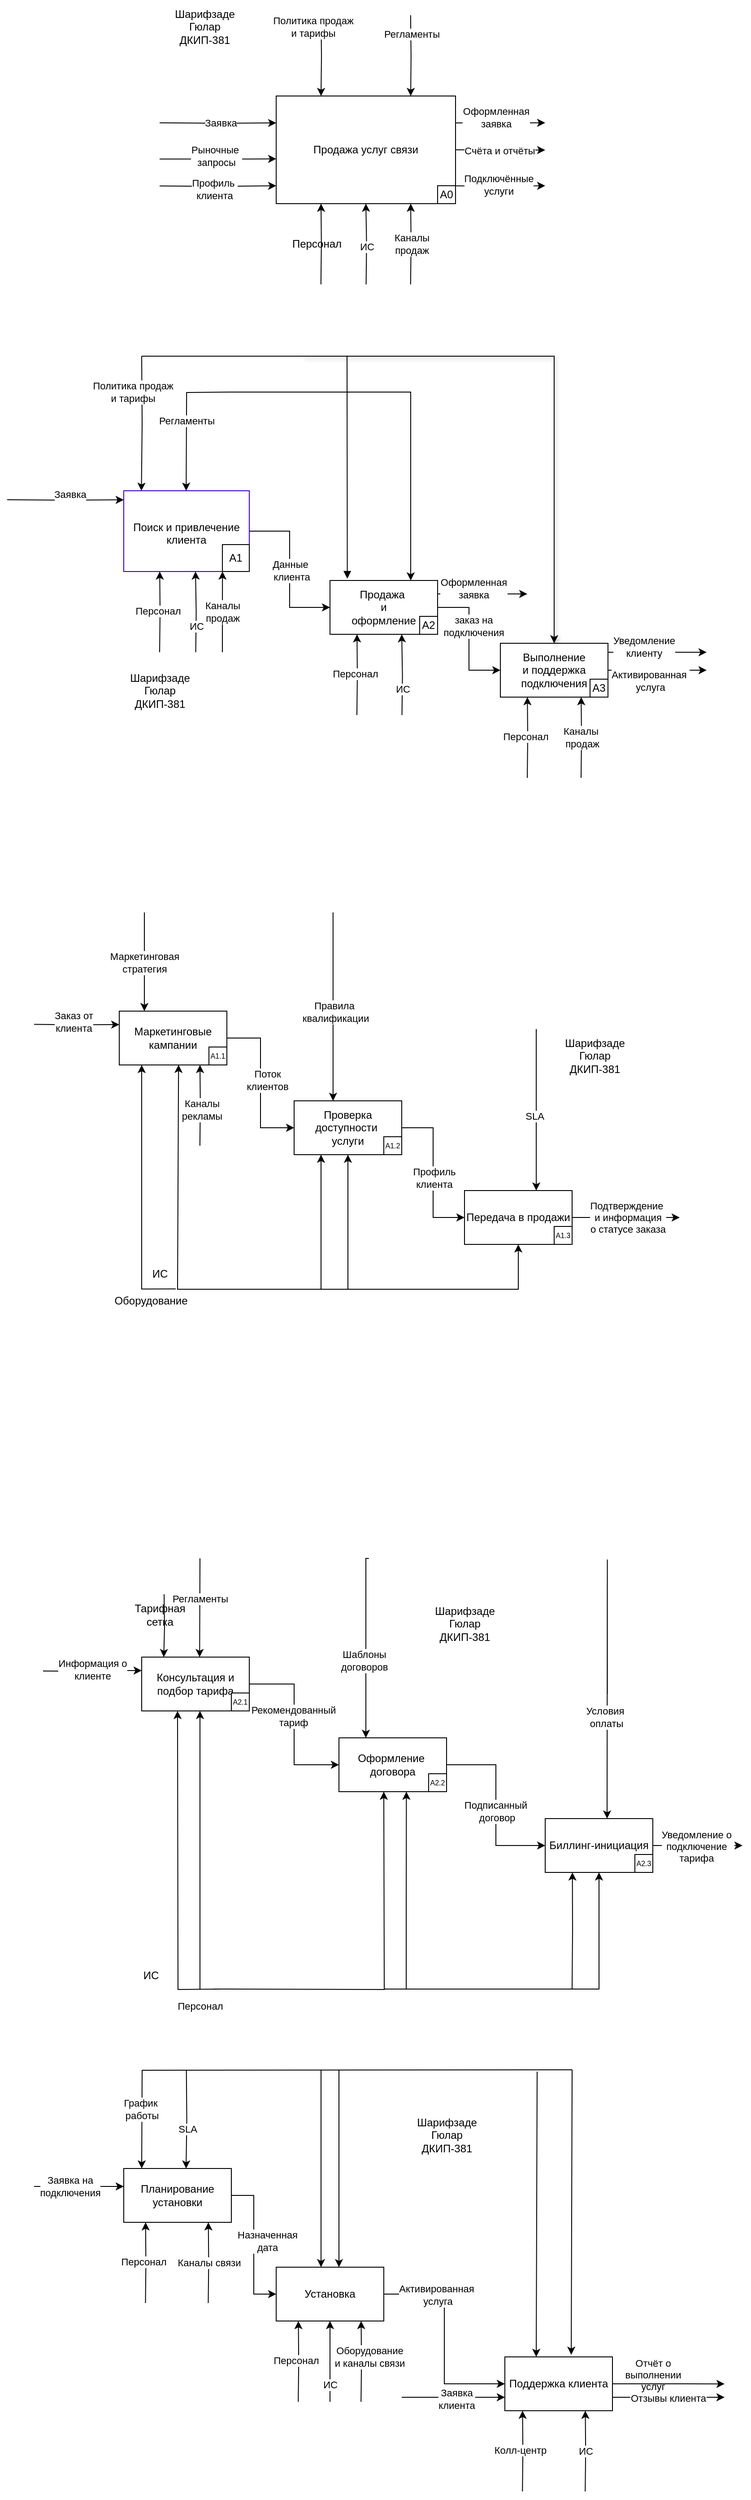 <mxfile version="28.2.5">
  <diagram name="Страница — 1" id="G3icOcQDuMeUskTKLDhX">
    <mxGraphModel dx="1042" dy="606" grid="1" gridSize="10" guides="1" tooltips="1" connect="1" arrows="1" fold="1" page="1" pageScale="1" pageWidth="827" pageHeight="1169" math="0" shadow="0">
      <root>
        <mxCell id="0" />
        <mxCell id="1" parent="0" />
        <mxCell id="h8fee2QqCHXYw3uw9ic9-6" style="edgeStyle=orthogonalEdgeStyle;rounded=0;orthogonalLoop=1;jettySize=auto;html=1;exitX=0;exitY=0.25;exitDx=0;exitDy=0;entryX=0;entryY=0.25;entryDx=0;entryDy=0;" parent="1" target="h8fee2QqCHXYw3uw9ic9-1" edge="1">
          <mxGeometry relative="1" as="geometry">
            <mxPoint x="180" y="219.889" as="sourcePoint" />
          </mxGeometry>
        </mxCell>
        <mxCell id="h8fee2QqCHXYw3uw9ic9-7" value="Заявка" style="edgeLabel;html=1;align=center;verticalAlign=middle;resizable=0;points=[];" parent="h8fee2QqCHXYw3uw9ic9-6" vertex="1" connectable="0">
          <mxGeometry x="0.04" relative="1" as="geometry">
            <mxPoint as="offset" />
          </mxGeometry>
        </mxCell>
        <mxCell id="h8fee2QqCHXYw3uw9ic9-8" style="edgeStyle=orthogonalEdgeStyle;rounded=0;orthogonalLoop=1;jettySize=auto;html=1;exitX=0;exitY=0.5;exitDx=0;exitDy=0;entryX=0;entryY=0.5;entryDx=0;entryDy=0;" parent="1" edge="1">
          <mxGeometry relative="1" as="geometry">
            <mxPoint x="310" y="260" as="targetPoint" />
            <mxPoint x="180" y="260.259" as="sourcePoint" />
            <Array as="points">
              <mxPoint x="280" y="260" />
              <mxPoint x="280" y="260" />
            </Array>
          </mxGeometry>
        </mxCell>
        <mxCell id="h8fee2QqCHXYw3uw9ic9-10" value="Рыночные&amp;nbsp;&lt;div&gt;запросы&lt;/div&gt;" style="edgeLabel;html=1;align=center;verticalAlign=middle;resizable=0;points=[];" parent="h8fee2QqCHXYw3uw9ic9-8" vertex="1" connectable="0">
          <mxGeometry x="-0.038" y="4" relative="1" as="geometry">
            <mxPoint as="offset" />
          </mxGeometry>
        </mxCell>
        <mxCell id="h8fee2QqCHXYw3uw9ic9-12" style="edgeStyle=orthogonalEdgeStyle;rounded=0;orthogonalLoop=1;jettySize=auto;html=1;exitX=0.75;exitY=0;exitDx=0;exitDy=0;entryX=0.75;entryY=0;entryDx=0;entryDy=0;" parent="1" target="h8fee2QqCHXYw3uw9ic9-1" edge="1">
          <mxGeometry relative="1" as="geometry">
            <mxPoint x="459.889" y="100" as="sourcePoint" />
          </mxGeometry>
        </mxCell>
        <mxCell id="h8fee2QqCHXYw3uw9ic9-13" value="Регламенты" style="edgeLabel;html=1;align=center;verticalAlign=middle;resizable=0;points=[];" parent="h8fee2QqCHXYw3uw9ic9-12" vertex="1" connectable="0">
          <mxGeometry x="-0.013" relative="1" as="geometry">
            <mxPoint y="-24" as="offset" />
          </mxGeometry>
        </mxCell>
        <mxCell id="h8fee2QqCHXYw3uw9ic9-15" style="edgeStyle=orthogonalEdgeStyle;rounded=0;orthogonalLoop=1;jettySize=auto;html=1;exitX=0.25;exitY=0;exitDx=0;exitDy=0;entryX=0.25;entryY=0;entryDx=0;entryDy=0;" parent="1" target="h8fee2QqCHXYw3uw9ic9-1" edge="1">
          <mxGeometry relative="1" as="geometry">
            <mxPoint x="360" y="100" as="sourcePoint" />
          </mxGeometry>
        </mxCell>
        <mxCell id="j6G1cleDx55IDW7-TjCO-4" value="Политика продаж&lt;div&gt;и тарифы&lt;/div&gt;" style="edgeLabel;html=1;align=center;verticalAlign=middle;resizable=0;points=[];" vertex="1" connectable="0" parent="h8fee2QqCHXYw3uw9ic9-15">
          <mxGeometry x="-0.316" relative="1" as="geometry">
            <mxPoint x="-10" y="-18" as="offset" />
          </mxGeometry>
        </mxCell>
        <mxCell id="h8fee2QqCHXYw3uw9ic9-18" style="edgeStyle=orthogonalEdgeStyle;rounded=0;orthogonalLoop=1;jettySize=auto;html=1;exitX=0.25;exitY=1;exitDx=0;exitDy=0;entryX=0.25;entryY=1;entryDx=0;entryDy=0;" parent="1" target="h8fee2QqCHXYw3uw9ic9-1" edge="1">
          <mxGeometry relative="1" as="geometry">
            <mxPoint x="359.889" y="400" as="sourcePoint" />
          </mxGeometry>
        </mxCell>
        <mxCell id="h8fee2QqCHXYw3uw9ic9-20" style="edgeStyle=orthogonalEdgeStyle;rounded=0;orthogonalLoop=1;jettySize=auto;html=1;exitX=0.5;exitY=1;exitDx=0;exitDy=0;entryX=0.5;entryY=1;entryDx=0;entryDy=0;" parent="1" target="h8fee2QqCHXYw3uw9ic9-1" edge="1">
          <mxGeometry relative="1" as="geometry">
            <mxPoint x="410.259" y="400" as="sourcePoint" />
          </mxGeometry>
        </mxCell>
        <mxCell id="h8fee2QqCHXYw3uw9ic9-21" value="ИС" style="edgeLabel;html=1;align=center;verticalAlign=middle;resizable=0;points=[];" parent="h8fee2QqCHXYw3uw9ic9-20" vertex="1" connectable="0">
          <mxGeometry x="0.003" y="3" relative="1" as="geometry">
            <mxPoint as="offset" />
          </mxGeometry>
        </mxCell>
        <mxCell id="h8fee2QqCHXYw3uw9ic9-22" style="edgeStyle=orthogonalEdgeStyle;rounded=0;orthogonalLoop=1;jettySize=auto;html=1;exitX=0.75;exitY=1;exitDx=0;exitDy=0;entryX=0.75;entryY=1;entryDx=0;entryDy=0;" parent="1" target="h8fee2QqCHXYw3uw9ic9-1" edge="1">
          <mxGeometry relative="1" as="geometry">
            <mxPoint x="459.889" y="400" as="sourcePoint" />
          </mxGeometry>
        </mxCell>
        <mxCell id="h8fee2QqCHXYw3uw9ic9-23" value="Каналы&lt;div&gt;продаж&lt;/div&gt;" style="edgeLabel;html=1;align=center;verticalAlign=middle;resizable=0;points=[];" parent="h8fee2QqCHXYw3uw9ic9-22" vertex="1" connectable="0">
          <mxGeometry x="-0.005" relative="1" as="geometry">
            <mxPoint as="offset" />
          </mxGeometry>
        </mxCell>
        <mxCell id="h8fee2QqCHXYw3uw9ic9-24" style="edgeStyle=orthogonalEdgeStyle;rounded=0;orthogonalLoop=1;jettySize=auto;html=1;exitX=1;exitY=0.25;exitDx=0;exitDy=0;" parent="1" source="h8fee2QqCHXYw3uw9ic9-1" edge="1">
          <mxGeometry relative="1" as="geometry">
            <mxPoint x="610" y="219.889" as="targetPoint" />
          </mxGeometry>
        </mxCell>
        <mxCell id="h8fee2QqCHXYw3uw9ic9-25" value="Оформленная&lt;div&gt;заявка&lt;/div&gt;" style="edgeLabel;html=1;align=center;verticalAlign=middle;resizable=0;points=[];" parent="h8fee2QqCHXYw3uw9ic9-24" vertex="1" connectable="0">
          <mxGeometry x="-0.113" y="6" relative="1" as="geometry">
            <mxPoint as="offset" />
          </mxGeometry>
        </mxCell>
        <mxCell id="h8fee2QqCHXYw3uw9ic9-26" style="edgeStyle=orthogonalEdgeStyle;rounded=0;orthogonalLoop=1;jettySize=auto;html=1;exitX=1;exitY=0.5;exitDx=0;exitDy=0;" parent="1" source="h8fee2QqCHXYw3uw9ic9-1" edge="1">
          <mxGeometry relative="1" as="geometry">
            <mxPoint x="610" y="250.259" as="targetPoint" />
          </mxGeometry>
        </mxCell>
        <mxCell id="h8fee2QqCHXYw3uw9ic9-27" value="Счёта и отчёты" style="edgeLabel;html=1;align=center;verticalAlign=middle;resizable=0;points=[];" parent="h8fee2QqCHXYw3uw9ic9-26" vertex="1" connectable="0">
          <mxGeometry x="0.055" y="2" relative="1" as="geometry">
            <mxPoint x="-3" y="2" as="offset" />
          </mxGeometry>
        </mxCell>
        <mxCell id="h8fee2QqCHXYw3uw9ic9-28" style="edgeStyle=orthogonalEdgeStyle;rounded=0;orthogonalLoop=1;jettySize=auto;html=1;exitX=1;exitY=0.75;exitDx=0;exitDy=0;" parent="1" edge="1">
          <mxGeometry relative="1" as="geometry">
            <mxPoint x="610" y="289.999" as="targetPoint" />
            <mxPoint x="510" y="290.11" as="sourcePoint" />
          </mxGeometry>
        </mxCell>
        <mxCell id="h8fee2QqCHXYw3uw9ic9-29" value="Подключённые&lt;div&gt;услуги&lt;/div&gt;" style="edgeLabel;html=1;align=center;verticalAlign=middle;resizable=0;points=[];" parent="h8fee2QqCHXYw3uw9ic9-28" vertex="1" connectable="0">
          <mxGeometry x="-0.042" y="2" relative="1" as="geometry">
            <mxPoint as="offset" />
          </mxGeometry>
        </mxCell>
        <mxCell id="h8fee2QqCHXYw3uw9ic9-1" value="Продажа услуг связи" style="rounded=0;whiteSpace=wrap;html=1;" parent="1" vertex="1">
          <mxGeometry x="310" y="190" width="200" height="120" as="geometry" />
        </mxCell>
        <mxCell id="h8fee2QqCHXYw3uw9ic9-9" style="edgeStyle=orthogonalEdgeStyle;rounded=0;orthogonalLoop=1;jettySize=auto;html=1;exitX=0;exitY=0.5;exitDx=0;exitDy=0;" parent="1" edge="1">
          <mxGeometry relative="1" as="geometry">
            <mxPoint x="310" y="290" as="targetPoint" />
            <mxPoint x="180" y="290.259" as="sourcePoint" />
          </mxGeometry>
        </mxCell>
        <mxCell id="h8fee2QqCHXYw3uw9ic9-11" value="Профиль&amp;nbsp;&lt;div&gt;клиента&lt;/div&gt;" style="edgeLabel;html=1;align=center;verticalAlign=middle;resizable=0;points=[];" parent="h8fee2QqCHXYw3uw9ic9-9" vertex="1" connectable="0">
          <mxGeometry x="-0.085" y="-3" relative="1" as="geometry">
            <mxPoint x="1" as="offset" />
          </mxGeometry>
        </mxCell>
        <mxCell id="h8fee2QqCHXYw3uw9ic9-30" value="А0" style="whiteSpace=wrap;html=1;aspect=fixed;" parent="1" vertex="1">
          <mxGeometry x="490" y="290" width="20" height="20" as="geometry" />
        </mxCell>
        <mxCell id="h8fee2QqCHXYw3uw9ic9-31" value="Шарифзаде&lt;div&gt;Гюлар&lt;/div&gt;&lt;div&gt;ДКИП-381&lt;/div&gt;" style="text;html=1;align=center;verticalAlign=middle;resizable=0;points=[];autosize=1;strokeColor=none;fillColor=none;" parent="1" vertex="1">
          <mxGeometry x="185" y="83" width="90" height="60" as="geometry" />
        </mxCell>
        <mxCell id="h8fee2QqCHXYw3uw9ic9-73" style="edgeStyle=orthogonalEdgeStyle;rounded=0;orthogonalLoop=1;jettySize=auto;html=1;exitX=1;exitY=0.5;exitDx=0;exitDy=0;entryX=0;entryY=0.5;entryDx=0;entryDy=0;" parent="1" source="h8fee2QqCHXYw3uw9ic9-32" target="h8fee2QqCHXYw3uw9ic9-35" edge="1">
          <mxGeometry relative="1" as="geometry" />
        </mxCell>
        <mxCell id="h8fee2QqCHXYw3uw9ic9-74" value="Данные&amp;nbsp;&lt;div&gt;клиента&lt;/div&gt;" style="edgeLabel;html=1;align=center;verticalAlign=middle;resizable=0;points=[];" parent="h8fee2QqCHXYw3uw9ic9-73" vertex="1" connectable="0">
          <mxGeometry x="0.015" y="2" relative="1" as="geometry">
            <mxPoint as="offset" />
          </mxGeometry>
        </mxCell>
        <mxCell id="h8fee2QqCHXYw3uw9ic9-32" value="Поиск и привлечение&lt;div&gt;клиента&lt;/div&gt;" style="rounded=0;whiteSpace=wrap;html=1;fillColor=default;fontColor=#ffffff;strokeColor=#3700CC;labelBorderColor=#FFFFFF;" parent="1" vertex="1">
          <mxGeometry x="140" y="630" width="140" height="90" as="geometry" />
        </mxCell>
        <mxCell id="h8fee2QqCHXYw3uw9ic9-67" style="edgeStyle=orthogonalEdgeStyle;rounded=0;orthogonalLoop=1;jettySize=auto;html=1;exitX=1;exitY=0.5;exitDx=0;exitDy=0;" parent="1" edge="1">
          <mxGeometry relative="1" as="geometry">
            <mxPoint x="790" y="810" as="targetPoint" />
            <mxPoint x="680" y="810" as="sourcePoint" />
          </mxGeometry>
        </mxCell>
        <mxCell id="h8fee2QqCHXYw3uw9ic9-69" style="edgeStyle=orthogonalEdgeStyle;rounded=0;orthogonalLoop=1;jettySize=auto;html=1;exitX=1;exitY=0.5;exitDx=0;exitDy=0;" parent="1" source="h8fee2QqCHXYw3uw9ic9-34" edge="1">
          <mxGeometry relative="1" as="geometry">
            <mxPoint x="790" y="830" as="targetPoint" />
          </mxGeometry>
        </mxCell>
        <mxCell id="h8fee2QqCHXYw3uw9ic9-34" value="Выполнение&lt;div&gt;и поддержка&lt;/div&gt;&lt;div&gt;подключения&lt;/div&gt;" style="rounded=0;whiteSpace=wrap;html=1;" parent="1" vertex="1">
          <mxGeometry x="560" y="800" width="120" height="60" as="geometry" />
        </mxCell>
        <mxCell id="h8fee2QqCHXYw3uw9ic9-71" style="edgeStyle=orthogonalEdgeStyle;rounded=0;orthogonalLoop=1;jettySize=auto;html=1;exitX=1;exitY=0.25;exitDx=0;exitDy=0;" parent="1" source="h8fee2QqCHXYw3uw9ic9-35" edge="1">
          <mxGeometry relative="1" as="geometry">
            <mxPoint x="590" y="745" as="targetPoint" />
          </mxGeometry>
        </mxCell>
        <mxCell id="h8fee2QqCHXYw3uw9ic9-76" style="edgeStyle=orthogonalEdgeStyle;rounded=0;orthogonalLoop=1;jettySize=auto;html=1;exitX=1;exitY=0.5;exitDx=0;exitDy=0;entryX=0;entryY=0.5;entryDx=0;entryDy=0;" parent="1" source="h8fee2QqCHXYw3uw9ic9-35" target="h8fee2QqCHXYw3uw9ic9-34" edge="1">
          <mxGeometry relative="1" as="geometry" />
        </mxCell>
        <mxCell id="h8fee2QqCHXYw3uw9ic9-78" value="заказ на&lt;div&gt;подключения&lt;/div&gt;" style="edgeLabel;html=1;align=center;verticalAlign=middle;resizable=0;points=[];" parent="h8fee2QqCHXYw3uw9ic9-76" vertex="1" connectable="0">
          <mxGeometry x="-0.023" y="-2" relative="1" as="geometry">
            <mxPoint x="7" y="-13" as="offset" />
          </mxGeometry>
        </mxCell>
        <mxCell id="h8fee2QqCHXYw3uw9ic9-35" value="" style="rounded=0;whiteSpace=wrap;html=1;labelBackgroundColor=#FFFFFF;" parent="1" vertex="1">
          <mxGeometry x="370" y="730" width="120" height="60" as="geometry" />
        </mxCell>
        <mxCell id="h8fee2QqCHXYw3uw9ic9-89" style="edgeStyle=orthogonalEdgeStyle;rounded=0;orthogonalLoop=1;jettySize=auto;html=1;exitX=0;exitY=0.25;exitDx=0;exitDy=0;entryX=0;entryY=0.25;entryDx=0;entryDy=0;" parent="1" target="h8fee2QqCHXYw3uw9ic9-37" edge="1">
          <mxGeometry relative="1" as="geometry">
            <mxPoint x="40" y="1224.739" as="sourcePoint" />
          </mxGeometry>
        </mxCell>
        <mxCell id="h8fee2QqCHXYw3uw9ic9-90" value="Заказ от&lt;div&gt;клиента&lt;/div&gt;" style="edgeLabel;html=1;align=center;verticalAlign=middle;resizable=0;points=[];" parent="h8fee2QqCHXYw3uw9ic9-89" vertex="1" connectable="0">
          <mxGeometry x="-0.1" y="3" relative="1" as="geometry">
            <mxPoint x="1" as="offset" />
          </mxGeometry>
        </mxCell>
        <mxCell id="h8fee2QqCHXYw3uw9ic9-91" style="edgeStyle=orthogonalEdgeStyle;rounded=0;orthogonalLoop=1;jettySize=auto;html=1;exitX=1;exitY=0.5;exitDx=0;exitDy=0;entryX=0;entryY=0.5;entryDx=0;entryDy=0;" parent="1" source="h8fee2QqCHXYw3uw9ic9-37" target="h8fee2QqCHXYw3uw9ic9-87" edge="1">
          <mxGeometry relative="1" as="geometry" />
        </mxCell>
        <mxCell id="h8fee2QqCHXYw3uw9ic9-92" value="Поток&lt;div&gt;клиентов&lt;/div&gt;" style="edgeLabel;html=1;align=center;verticalAlign=middle;resizable=0;points=[];" parent="h8fee2QqCHXYw3uw9ic9-91" vertex="1" connectable="0">
          <mxGeometry x="-0.034" relative="1" as="geometry">
            <mxPoint x="7" as="offset" />
          </mxGeometry>
        </mxCell>
        <mxCell id="h8fee2QqCHXYw3uw9ic9-112" style="edgeStyle=orthogonalEdgeStyle;rounded=0;orthogonalLoop=1;jettySize=auto;html=1;exitX=0.75;exitY=1;exitDx=0;exitDy=0;entryX=0.75;entryY=1;entryDx=0;entryDy=0;" parent="1" target="h8fee2QqCHXYw3uw9ic9-37" edge="1">
          <mxGeometry relative="1" as="geometry">
            <mxPoint x="224.923" y="1360" as="sourcePoint" />
          </mxGeometry>
        </mxCell>
        <mxCell id="h8fee2QqCHXYw3uw9ic9-113" value="Каналы&lt;div&gt;рекламы&lt;/div&gt;" style="edgeLabel;html=1;align=center;verticalAlign=middle;resizable=0;points=[];" parent="h8fee2QqCHXYw3uw9ic9-112" vertex="1" connectable="0">
          <mxGeometry x="-0.108" y="-1" relative="1" as="geometry">
            <mxPoint as="offset" />
          </mxGeometry>
        </mxCell>
        <mxCell id="h8fee2QqCHXYw3uw9ic9-37" value="Маркетинговые&lt;div&gt;кампании&lt;/div&gt;" style="rounded=0;whiteSpace=wrap;html=1;" parent="1" vertex="1">
          <mxGeometry x="135" y="1210" width="120" height="60" as="geometry" />
        </mxCell>
        <mxCell id="h8fee2QqCHXYw3uw9ic9-38" style="edgeStyle=orthogonalEdgeStyle;rounded=0;orthogonalLoop=1;jettySize=auto;html=1;exitX=0;exitY=0.25;exitDx=0;exitDy=0;entryX=0;entryY=0.25;entryDx=0;entryDy=0;" parent="1" edge="1">
          <mxGeometry relative="1" as="geometry">
            <mxPoint x="140" y="640.111" as="targetPoint" />
            <mxPoint x="10" y="640" as="sourcePoint" />
          </mxGeometry>
        </mxCell>
        <mxCell id="h8fee2QqCHXYw3uw9ic9-48" style="edgeStyle=orthogonalEdgeStyle;rounded=0;orthogonalLoop=1;jettySize=auto;html=1;entryX=0.25;entryY=0;entryDx=0;entryDy=0;" parent="1" edge="1">
          <mxGeometry relative="1" as="geometry">
            <mxPoint x="159.69" y="630" as="targetPoint" />
            <mxPoint x="160" y="480" as="sourcePoint" />
          </mxGeometry>
        </mxCell>
        <mxCell id="h8fee2QqCHXYw3uw9ic9-50" value="" style="endArrow=block;html=1;rounded=0;entryX=0.161;entryY=-0.033;entryDx=0;entryDy=0;entryPerimeter=0;endFill=1;" parent="1" target="h8fee2QqCHXYw3uw9ic9-35" edge="1">
          <mxGeometry width="50" height="50" relative="1" as="geometry">
            <mxPoint x="160" y="480" as="sourcePoint" />
            <mxPoint x="420" y="480" as="targetPoint" />
            <Array as="points">
              <mxPoint x="389" y="480" />
            </Array>
          </mxGeometry>
        </mxCell>
        <mxCell id="h8fee2QqCHXYw3uw9ic9-55" style="edgeStyle=orthogonalEdgeStyle;rounded=0;orthogonalLoop=1;jettySize=auto;html=1;exitX=0.25;exitY=1;exitDx=0;exitDy=0;entryX=0.25;entryY=1;entryDx=0;entryDy=0;" parent="1" edge="1">
          <mxGeometry relative="1" as="geometry">
            <mxPoint x="180.111" y="720" as="targetPoint" />
            <mxPoint x="180" y="810" as="sourcePoint" />
          </mxGeometry>
        </mxCell>
        <mxCell id="h8fee2QqCHXYw3uw9ic9-56" value="Персонал" style="edgeLabel;html=1;align=center;verticalAlign=middle;resizable=0;points=[];" parent="h8fee2QqCHXYw3uw9ic9-55" vertex="1" connectable="0">
          <mxGeometry x="0.031" y="3" relative="1" as="geometry">
            <mxPoint as="offset" />
          </mxGeometry>
        </mxCell>
        <mxCell id="h8fee2QqCHXYw3uw9ic9-57" style="edgeStyle=orthogonalEdgeStyle;rounded=0;orthogonalLoop=1;jettySize=auto;html=1;exitX=0.5;exitY=1;exitDx=0;exitDy=0;entryX=0.5;entryY=1;entryDx=0;entryDy=0;" parent="1" edge="1">
          <mxGeometry relative="1" as="geometry">
            <mxPoint x="450.001" y="790" as="targetPoint" />
            <mxPoint x="450.26" y="880" as="sourcePoint" />
          </mxGeometry>
        </mxCell>
        <mxCell id="h8fee2QqCHXYw3uw9ic9-58" value="ИС" style="edgeLabel;html=1;align=center;verticalAlign=middle;resizable=0;points=[];" parent="h8fee2QqCHXYw3uw9ic9-57" vertex="1" connectable="0">
          <mxGeometry x="0.003" y="3" relative="1" as="geometry">
            <mxPoint x="3" y="16" as="offset" />
          </mxGeometry>
        </mxCell>
        <mxCell id="h8fee2QqCHXYw3uw9ic9-59" style="edgeStyle=orthogonalEdgeStyle;rounded=0;orthogonalLoop=1;jettySize=auto;html=1;exitX=0.75;exitY=1;exitDx=0;exitDy=0;entryX=0.75;entryY=1;entryDx=0;entryDy=0;" parent="1" edge="1">
          <mxGeometry relative="1" as="geometry">
            <mxPoint x="650.111" y="860" as="targetPoint" />
            <mxPoint x="650.0" y="950" as="sourcePoint" />
          </mxGeometry>
        </mxCell>
        <mxCell id="h8fee2QqCHXYw3uw9ic9-60" value="Каналы&amp;nbsp;&lt;div&gt;продаж&lt;/div&gt;" style="edgeLabel;html=1;align=center;verticalAlign=middle;resizable=0;points=[];" parent="h8fee2QqCHXYw3uw9ic9-59" vertex="1" connectable="0">
          <mxGeometry x="-0.005" relative="1" as="geometry">
            <mxPoint as="offset" />
          </mxGeometry>
        </mxCell>
        <mxCell id="h8fee2QqCHXYw3uw9ic9-65" style="edgeStyle=orthogonalEdgeStyle;rounded=0;orthogonalLoop=1;jettySize=auto;html=1;exitX=0.5;exitY=1;exitDx=0;exitDy=0;entryX=0.5;entryY=1;entryDx=0;entryDy=0;" parent="1" edge="1">
          <mxGeometry relative="1" as="geometry">
            <mxPoint x="220" y="720" as="targetPoint" />
            <mxPoint x="220.259" y="810" as="sourcePoint" />
          </mxGeometry>
        </mxCell>
        <mxCell id="h8fee2QqCHXYw3uw9ic9-66" value="ИС" style="edgeLabel;html=1;align=center;verticalAlign=middle;resizable=0;points=[];" parent="h8fee2QqCHXYw3uw9ic9-65" vertex="1" connectable="0">
          <mxGeometry x="0.003" y="3" relative="1" as="geometry">
            <mxPoint x="3" y="16" as="offset" />
          </mxGeometry>
        </mxCell>
        <mxCell id="h8fee2QqCHXYw3uw9ic9-75" value="Заявка" style="edgeLabel;html=1;align=center;verticalAlign=middle;resizable=0;points=[];" parent="1" vertex="1" connectable="0">
          <mxGeometry x="80" y="640" as="geometry">
            <mxPoint y="-6" as="offset" />
          </mxGeometry>
        </mxCell>
        <mxCell id="h8fee2QqCHXYw3uw9ic9-79" value="" style="endArrow=classic;html=1;rounded=0;entryX=0.5;entryY=0;entryDx=0;entryDy=0;shadow=1;endFill=1;" parent="1" target="h8fee2QqCHXYw3uw9ic9-34" edge="1">
          <mxGeometry width="50" height="50" relative="1" as="geometry">
            <mxPoint x="340" y="480" as="sourcePoint" />
            <mxPoint x="580" y="740" as="targetPoint" />
            <Array as="points">
              <mxPoint x="620" y="480" />
            </Array>
          </mxGeometry>
        </mxCell>
        <mxCell id="h8fee2QqCHXYw3uw9ic9-80" value="" style="endArrow=classic;html=1;rounded=0;entryX=0.75;entryY=0;entryDx=0;entryDy=0;" parent="1" target="h8fee2QqCHXYw3uw9ic9-35" edge="1">
          <mxGeometry width="50" height="50" relative="1" as="geometry">
            <mxPoint x="260" y="520" as="sourcePoint" />
            <mxPoint x="440" y="630" as="targetPoint" />
            <Array as="points">
              <mxPoint x="460" y="520" />
            </Array>
          </mxGeometry>
        </mxCell>
        <mxCell id="h8fee2QqCHXYw3uw9ic9-81" style="edgeStyle=orthogonalEdgeStyle;rounded=0;orthogonalLoop=1;jettySize=auto;html=1;entryX=0.5;entryY=0;entryDx=0;entryDy=0;" parent="1" edge="1">
          <mxGeometry relative="1" as="geometry">
            <mxPoint x="209.6" y="630" as="targetPoint" />
            <mxPoint x="260" y="520" as="sourcePoint" />
          </mxGeometry>
        </mxCell>
        <mxCell id="h8fee2QqCHXYw3uw9ic9-82" value="Регламенты" style="edgeLabel;html=1;align=center;verticalAlign=middle;resizable=0;points=[];" parent="h8fee2QqCHXYw3uw9ic9-81" vertex="1" connectable="0">
          <mxGeometry x="0.015" relative="1" as="geometry">
            <mxPoint as="offset" />
          </mxGeometry>
        </mxCell>
        <mxCell id="h8fee2QqCHXYw3uw9ic9-83" value="Шарифзаде&lt;div&gt;Гюлар&lt;/div&gt;&lt;div&gt;ДКИП-381&lt;/div&gt;" style="text;html=1;align=center;verticalAlign=middle;resizable=0;points=[];autosize=1;strokeColor=none;fillColor=none;" parent="1" vertex="1">
          <mxGeometry x="135" y="823" width="90" height="60" as="geometry" />
        </mxCell>
        <mxCell id="h8fee2QqCHXYw3uw9ic9-84" value="А1" style="whiteSpace=wrap;html=1;aspect=fixed;" parent="1" vertex="1">
          <mxGeometry x="250" y="690" width="30" height="30" as="geometry" />
        </mxCell>
        <mxCell id="h8fee2QqCHXYw3uw9ic9-85" value="А2" style="whiteSpace=wrap;html=1;aspect=fixed;" parent="1" vertex="1">
          <mxGeometry x="470" y="770" width="20" height="20" as="geometry" />
        </mxCell>
        <mxCell id="h8fee2QqCHXYw3uw9ic9-86" value="А3" style="whiteSpace=wrap;html=1;aspect=fixed;" parent="1" vertex="1">
          <mxGeometry x="660" y="840" width="20" height="20" as="geometry" />
        </mxCell>
        <mxCell id="h8fee2QqCHXYw3uw9ic9-93" style="edgeStyle=orthogonalEdgeStyle;rounded=0;orthogonalLoop=1;jettySize=auto;html=1;exitX=1;exitY=0.5;exitDx=0;exitDy=0;entryX=0;entryY=0.5;entryDx=0;entryDy=0;" parent="1" source="h8fee2QqCHXYw3uw9ic9-87" target="h8fee2QqCHXYw3uw9ic9-88" edge="1">
          <mxGeometry relative="1" as="geometry" />
        </mxCell>
        <mxCell id="h8fee2QqCHXYw3uw9ic9-94" value="Профиль&lt;div&gt;клиента&lt;/div&gt;" style="edgeLabel;html=1;align=center;verticalAlign=middle;resizable=0;points=[];" parent="h8fee2QqCHXYw3uw9ic9-93" vertex="1" connectable="0">
          <mxGeometry x="0.067" y="1" relative="1" as="geometry">
            <mxPoint as="offset" />
          </mxGeometry>
        </mxCell>
        <mxCell id="h8fee2QqCHXYw3uw9ic9-87" value="Проверка доступности&amp;nbsp;&lt;div&gt;услуги&lt;/div&gt;" style="rounded=0;whiteSpace=wrap;html=1;" parent="1" vertex="1">
          <mxGeometry x="330" y="1310" width="120" height="60" as="geometry" />
        </mxCell>
        <mxCell id="h8fee2QqCHXYw3uw9ic9-105" style="edgeStyle=orthogonalEdgeStyle;rounded=0;orthogonalLoop=1;jettySize=auto;html=1;exitX=1;exitY=0.5;exitDx=0;exitDy=0;" parent="1" source="h8fee2QqCHXYw3uw9ic9-88" edge="1">
          <mxGeometry relative="1" as="geometry">
            <mxPoint x="760" y="1440.0" as="targetPoint" />
          </mxGeometry>
        </mxCell>
        <mxCell id="h8fee2QqCHXYw3uw9ic9-106" value="Подтверждение&amp;nbsp;&lt;div&gt;и информация&lt;/div&gt;&lt;div&gt;о статусе заказа&lt;/div&gt;" style="edgeLabel;html=1;align=center;verticalAlign=middle;resizable=0;points=[];" parent="h8fee2QqCHXYw3uw9ic9-105" vertex="1" connectable="0">
          <mxGeometry x="0.041" y="1" relative="1" as="geometry">
            <mxPoint as="offset" />
          </mxGeometry>
        </mxCell>
        <mxCell id="h8fee2QqCHXYw3uw9ic9-88" value="Передача в продажи" style="rounded=0;whiteSpace=wrap;html=1;" parent="1" vertex="1">
          <mxGeometry x="520" y="1410" width="120" height="60" as="geometry" />
        </mxCell>
        <mxCell id="h8fee2QqCHXYw3uw9ic9-98" style="edgeStyle=orthogonalEdgeStyle;rounded=0;orthogonalLoop=1;jettySize=auto;html=1;entryX=0.5;entryY=0;entryDx=0;entryDy=0;" parent="1" edge="1">
          <mxGeometry relative="1" as="geometry">
            <mxPoint x="373.42" y="1310" as="targetPoint" />
            <mxPoint x="373.4" y="1100" as="sourcePoint" />
          </mxGeometry>
        </mxCell>
        <mxCell id="j6G1cleDx55IDW7-TjCO-17" value="Правила&amp;nbsp;&lt;div&gt;квалификации&lt;/div&gt;" style="edgeLabel;html=1;align=center;verticalAlign=middle;resizable=0;points=[];" vertex="1" connectable="0" parent="h8fee2QqCHXYw3uw9ic9-98">
          <mxGeometry x="0.051" y="2" relative="1" as="geometry">
            <mxPoint as="offset" />
          </mxGeometry>
        </mxCell>
        <mxCell id="h8fee2QqCHXYw3uw9ic9-100" style="edgeStyle=orthogonalEdgeStyle;rounded=0;orthogonalLoop=1;jettySize=auto;html=1;entryX=0.5;entryY=0;entryDx=0;entryDy=0;" parent="1" edge="1">
          <mxGeometry relative="1" as="geometry">
            <mxPoint x="163" y="1210" as="targetPoint" />
            <mxPoint x="163" y="1100" as="sourcePoint" />
            <Array as="points">
              <mxPoint x="163" y="1100" />
            </Array>
          </mxGeometry>
        </mxCell>
        <mxCell id="h8fee2QqCHXYw3uw9ic9-101" value="Маркетинговая&lt;div&gt;стратегия&lt;/div&gt;" style="edgeLabel;html=1;align=center;verticalAlign=middle;resizable=0;points=[];" parent="h8fee2QqCHXYw3uw9ic9-100" vertex="1" connectable="0">
          <mxGeometry x="0.015" relative="1" as="geometry">
            <mxPoint as="offset" />
          </mxGeometry>
        </mxCell>
        <mxCell id="h8fee2QqCHXYw3uw9ic9-104" style="edgeStyle=orthogonalEdgeStyle;rounded=0;orthogonalLoop=1;jettySize=auto;html=1;entryX=0.5;entryY=0;entryDx=0;entryDy=0;" parent="1" edge="1">
          <mxGeometry relative="1" as="geometry">
            <mxPoint x="600.02" y="1410" as="targetPoint" />
            <mxPoint x="600" y="1230" as="sourcePoint" />
          </mxGeometry>
        </mxCell>
        <mxCell id="j6G1cleDx55IDW7-TjCO-18" value="SLA" style="edgeLabel;html=1;align=center;verticalAlign=middle;resizable=0;points=[];" vertex="1" connectable="0" parent="h8fee2QqCHXYw3uw9ic9-104">
          <mxGeometry x="0.071" y="-2" relative="1" as="geometry">
            <mxPoint as="offset" />
          </mxGeometry>
        </mxCell>
        <mxCell id="h8fee2QqCHXYw3uw9ic9-107" value="" style="endArrow=classic;startArrow=classic;html=1;rounded=0;exitX=0.551;exitY=0.997;exitDx=0;exitDy=0;entryX=0.5;entryY=1;entryDx=0;entryDy=0;exitPerimeter=0;" parent="1" source="h8fee2QqCHXYw3uw9ic9-37" target="h8fee2QqCHXYw3uw9ic9-88" edge="1">
          <mxGeometry width="50" height="50" relative="1" as="geometry">
            <mxPoint x="340" y="1320" as="sourcePoint" />
            <mxPoint x="390" y="1270" as="targetPoint" />
            <Array as="points">
              <mxPoint x="200" y="1520" />
              <mxPoint x="580" y="1520" />
            </Array>
          </mxGeometry>
        </mxCell>
        <mxCell id="h8fee2QqCHXYw3uw9ic9-108" value="" style="endArrow=classic;html=1;rounded=0;entryX=0.5;entryY=1;entryDx=0;entryDy=0;" parent="1" target="h8fee2QqCHXYw3uw9ic9-87" edge="1">
          <mxGeometry width="50" height="50" relative="1" as="geometry">
            <mxPoint x="390" y="1520" as="sourcePoint" />
            <mxPoint x="390" y="1270" as="targetPoint" />
          </mxGeometry>
        </mxCell>
        <mxCell id="h8fee2QqCHXYw3uw9ic9-109" value="ИС" style="text;html=1;align=center;verticalAlign=middle;resizable=0;points=[];autosize=1;strokeColor=none;fillColor=none;" parent="1" vertex="1">
          <mxGeometry x="160" y="1488" width="40" height="30" as="geometry" />
        </mxCell>
        <mxCell id="h8fee2QqCHXYw3uw9ic9-110" style="edgeStyle=orthogonalEdgeStyle;rounded=0;orthogonalLoop=1;jettySize=auto;html=1;entryX=0.5;entryY=0;entryDx=0;entryDy=0;exitX=0.95;exitY=1.056;exitDx=0;exitDy=0;exitPerimeter=0;" parent="1" source="h8fee2QqCHXYw3uw9ic9-109" edge="1">
          <mxGeometry relative="1" as="geometry">
            <mxPoint x="160.0" y="1270" as="targetPoint" />
            <mxPoint x="160.02" y="1480" as="sourcePoint" />
            <Array as="points">
              <mxPoint x="160" y="1520" />
            </Array>
          </mxGeometry>
        </mxCell>
        <mxCell id="h8fee2QqCHXYw3uw9ic9-111" style="edgeStyle=orthogonalEdgeStyle;rounded=0;orthogonalLoop=1;jettySize=auto;html=1;entryX=0.5;entryY=0;entryDx=0;entryDy=0;" parent="1" edge="1">
          <mxGeometry relative="1" as="geometry">
            <mxPoint x="360" y="1370" as="targetPoint" />
            <mxPoint x="360" y="1520" as="sourcePoint" />
          </mxGeometry>
        </mxCell>
        <mxCell id="h8fee2QqCHXYw3uw9ic9-114" value="Оборудование" style="text;html=1;align=center;verticalAlign=middle;resizable=0;points=[];autosize=1;strokeColor=none;fillColor=none;" parent="1" vertex="1">
          <mxGeometry x="115" y="1518" width="110" height="30" as="geometry" />
        </mxCell>
        <mxCell id="h8fee2QqCHXYw3uw9ic9-115" value="А1.1" style="whiteSpace=wrap;html=1;aspect=fixed;fontSize=8;" parent="1" vertex="1">
          <mxGeometry x="235" y="1250" width="20" height="20" as="geometry" />
        </mxCell>
        <mxCell id="h8fee2QqCHXYw3uw9ic9-116" value="А1.2" style="whiteSpace=wrap;html=1;aspect=fixed;fontSize=8;" parent="1" vertex="1">
          <mxGeometry x="430" y="1350" width="20" height="20" as="geometry" />
        </mxCell>
        <mxCell id="h8fee2QqCHXYw3uw9ic9-117" value="А1.3" style="whiteSpace=wrap;html=1;aspect=fixed;fontSize=8;" parent="1" vertex="1">
          <mxGeometry x="620" y="1450" width="20" height="20" as="geometry" />
        </mxCell>
        <mxCell id="h8fee2QqCHXYw3uw9ic9-118" value="Шарифзаде&lt;div&gt;Гюлар&lt;/div&gt;&lt;div&gt;ДКИП-381&lt;/div&gt;" style="text;html=1;align=center;verticalAlign=middle;resizable=0;points=[];autosize=1;strokeColor=none;fillColor=none;" parent="1" vertex="1">
          <mxGeometry x="620" y="1230" width="90" height="60" as="geometry" />
        </mxCell>
        <mxCell id="h8fee2QqCHXYw3uw9ic9-122" style="edgeStyle=orthogonalEdgeStyle;rounded=0;orthogonalLoop=1;jettySize=auto;html=1;exitX=0;exitY=0.25;exitDx=0;exitDy=0;entryX=0;entryY=0.25;entryDx=0;entryDy=0;" parent="1" target="h8fee2QqCHXYw3uw9ic9-119" edge="1">
          <mxGeometry relative="1" as="geometry">
            <mxPoint x="50" y="1945.455" as="sourcePoint" />
          </mxGeometry>
        </mxCell>
        <mxCell id="h8fee2QqCHXYw3uw9ic9-123" value="Информация о&lt;div&gt;клиенте&lt;/div&gt;" style="edgeLabel;html=1;align=center;verticalAlign=middle;resizable=0;points=[];" parent="h8fee2QqCHXYw3uw9ic9-122" vertex="1" connectable="0">
          <mxGeometry x="-0.021" y="2" relative="1" as="geometry">
            <mxPoint as="offset" />
          </mxGeometry>
        </mxCell>
        <mxCell id="h8fee2QqCHXYw3uw9ic9-124" style="edgeStyle=orthogonalEdgeStyle;rounded=0;orthogonalLoop=1;jettySize=auto;html=1;exitX=1;exitY=0.5;exitDx=0;exitDy=0;entryX=0;entryY=0.5;entryDx=0;entryDy=0;" parent="1" source="h8fee2QqCHXYw3uw9ic9-119" target="h8fee2QqCHXYw3uw9ic9-121" edge="1">
          <mxGeometry relative="1" as="geometry" />
        </mxCell>
        <mxCell id="h8fee2QqCHXYw3uw9ic9-125" value="Рекомендованный&lt;div&gt;тариф&lt;/div&gt;" style="edgeLabel;html=1;align=center;verticalAlign=middle;resizable=0;points=[];" parent="h8fee2QqCHXYw3uw9ic9-124" vertex="1" connectable="0">
          <mxGeometry x="-0.097" y="-1" relative="1" as="geometry">
            <mxPoint as="offset" />
          </mxGeometry>
        </mxCell>
        <mxCell id="h8fee2QqCHXYw3uw9ic9-119" value="Консультация и&lt;div&gt;подбор тарифа&lt;/div&gt;" style="rounded=0;whiteSpace=wrap;html=1;" parent="1" vertex="1">
          <mxGeometry x="160" y="1930" width="120" height="60" as="geometry" />
        </mxCell>
        <mxCell id="h8fee2QqCHXYw3uw9ic9-159" style="edgeStyle=orthogonalEdgeStyle;rounded=0;orthogonalLoop=1;jettySize=auto;html=1;exitX=1;exitY=0.5;exitDx=0;exitDy=0;" parent="1" source="h8fee2QqCHXYw3uw9ic9-120" edge="1">
          <mxGeometry relative="1" as="geometry">
            <mxPoint x="830" y="2140" as="targetPoint" />
          </mxGeometry>
        </mxCell>
        <mxCell id="h8fee2QqCHXYw3uw9ic9-160" value="Уведомление о&amp;nbsp;&lt;div&gt;подключение&amp;nbsp;&lt;div&gt;тарифа&amp;nbsp;&lt;/div&gt;&lt;/div&gt;" style="edgeLabel;html=1;align=center;verticalAlign=middle;resizable=0;points=[];" parent="h8fee2QqCHXYw3uw9ic9-159" vertex="1" connectable="0">
          <mxGeometry x="0.1" y="1" relative="1" as="geometry">
            <mxPoint x="-5" y="1" as="offset" />
          </mxGeometry>
        </mxCell>
        <mxCell id="h8fee2QqCHXYw3uw9ic9-120" value="Биллинг-инициация" style="rounded=0;whiteSpace=wrap;html=1;" parent="1" vertex="1">
          <mxGeometry x="610" y="2110" width="120" height="60" as="geometry" />
        </mxCell>
        <mxCell id="h8fee2QqCHXYw3uw9ic9-126" style="edgeStyle=orthogonalEdgeStyle;rounded=0;orthogonalLoop=1;jettySize=auto;html=1;exitX=1;exitY=0.5;exitDx=0;exitDy=0;entryX=0;entryY=0.5;entryDx=0;entryDy=0;" parent="1" source="h8fee2QqCHXYw3uw9ic9-121" target="h8fee2QqCHXYw3uw9ic9-120" edge="1">
          <mxGeometry relative="1" as="geometry" />
        </mxCell>
        <mxCell id="h8fee2QqCHXYw3uw9ic9-127" value="Подписанный&amp;nbsp;&lt;div&gt;договор&lt;/div&gt;" style="edgeLabel;html=1;align=center;verticalAlign=middle;resizable=0;points=[];" parent="h8fee2QqCHXYw3uw9ic9-126" vertex="1" connectable="0">
          <mxGeometry x="0.063" y="1" relative="1" as="geometry">
            <mxPoint as="offset" />
          </mxGeometry>
        </mxCell>
        <mxCell id="h8fee2QqCHXYw3uw9ic9-121" value="Оформление&amp;nbsp;&lt;div&gt;договора&lt;/div&gt;" style="rounded=0;whiteSpace=wrap;html=1;" parent="1" vertex="1">
          <mxGeometry x="380" y="2020" width="120" height="60" as="geometry" />
        </mxCell>
        <mxCell id="h8fee2QqCHXYw3uw9ic9-137" style="edgeStyle=orthogonalEdgeStyle;rounded=0;orthogonalLoop=1;jettySize=auto;html=1;entryX=0.25;entryY=0;entryDx=0;entryDy=0;" parent="1" target="h8fee2QqCHXYw3uw9ic9-121" edge="1">
          <mxGeometry relative="1" as="geometry">
            <mxPoint x="413.4" y="2030" as="targetPoint" />
            <mxPoint x="413.38" y="1820" as="sourcePoint" />
            <Array as="points">
              <mxPoint x="410" y="1820" />
            </Array>
          </mxGeometry>
        </mxCell>
        <mxCell id="j6G1cleDx55IDW7-TjCO-21" value="Шаблоны&lt;div&gt;договоров&lt;/div&gt;" style="edgeLabel;html=1;align=center;verticalAlign=middle;resizable=0;points=[];" vertex="1" connectable="0" parent="h8fee2QqCHXYw3uw9ic9-137">
          <mxGeometry x="0.152" y="-2" relative="1" as="geometry">
            <mxPoint as="offset" />
          </mxGeometry>
        </mxCell>
        <mxCell id="h8fee2QqCHXYw3uw9ic9-139" style="edgeStyle=orthogonalEdgeStyle;rounded=0;orthogonalLoop=1;jettySize=auto;html=1;entryX=0.5;entryY=0;entryDx=0;entryDy=0;" parent="1" edge="1">
          <mxGeometry relative="1" as="geometry">
            <mxPoint x="224.6" y="1930" as="targetPoint" />
            <mxPoint x="225" y="1820" as="sourcePoint" />
            <Array as="points">
              <mxPoint x="225" y="1820" />
            </Array>
          </mxGeometry>
        </mxCell>
        <mxCell id="h8fee2QqCHXYw3uw9ic9-140" value="Регламенты" style="edgeLabel;html=1;align=center;verticalAlign=middle;resizable=0;points=[];" parent="h8fee2QqCHXYw3uw9ic9-139" vertex="1" connectable="0">
          <mxGeometry x="0.015" relative="1" as="geometry">
            <mxPoint y="-11" as="offset" />
          </mxGeometry>
        </mxCell>
        <mxCell id="h8fee2QqCHXYw3uw9ic9-142" style="edgeStyle=orthogonalEdgeStyle;rounded=0;orthogonalLoop=1;jettySize=auto;html=1;entryX=0.589;entryY=-0.021;entryDx=0;entryDy=0;entryPerimeter=0;" parent="1" edge="1">
          <mxGeometry relative="1" as="geometry">
            <mxPoint x="679" y="2110" as="targetPoint" />
            <mxPoint x="679.32" y="1971.26" as="sourcePoint" />
            <Array as="points">
              <mxPoint x="679.32" y="1821.26" />
            </Array>
          </mxGeometry>
        </mxCell>
        <mxCell id="j6G1cleDx55IDW7-TjCO-20" value="Условия&amp;nbsp;&lt;div&gt;оплаты&lt;/div&gt;" style="edgeLabel;html=1;align=center;verticalAlign=middle;resizable=0;points=[];" vertex="1" connectable="0" parent="h8fee2QqCHXYw3uw9ic9-142">
          <mxGeometry x="0.485" y="-1" relative="1" as="geometry">
            <mxPoint as="offset" />
          </mxGeometry>
        </mxCell>
        <mxCell id="h8fee2QqCHXYw3uw9ic9-145" style="edgeStyle=orthogonalEdgeStyle;rounded=0;orthogonalLoop=1;jettySize=auto;html=1;entryX=0.75;entryY=0;entryDx=0;entryDy=0;" parent="1" edge="1">
          <mxGeometry relative="1" as="geometry">
            <mxPoint x="640.33" y="2170" as="targetPoint" />
            <mxPoint x="640" y="2300" as="sourcePoint" />
          </mxGeometry>
        </mxCell>
        <mxCell id="h8fee2QqCHXYw3uw9ic9-147" style="edgeStyle=orthogonalEdgeStyle;rounded=0;orthogonalLoop=1;jettySize=auto;html=1;entryX=0.5;entryY=0;entryDx=0;entryDy=0;" parent="1" edge="1">
          <mxGeometry relative="1" as="geometry">
            <mxPoint x="225" y="1990" as="targetPoint" />
            <mxPoint x="225" y="2300" as="sourcePoint" />
          </mxGeometry>
        </mxCell>
        <mxCell id="h8fee2QqCHXYw3uw9ic9-148" value="" style="endArrow=classic;html=1;rounded=0;entryX=0.5;entryY=1;entryDx=0;entryDy=0;" parent="1" target="h8fee2QqCHXYw3uw9ic9-120" edge="1">
          <mxGeometry width="50" height="50" relative="1" as="geometry">
            <mxPoint x="430" y="2300" as="sourcePoint" />
            <mxPoint x="620" y="2250" as="targetPoint" />
            <Array as="points">
              <mxPoint x="670" y="2300" />
            </Array>
          </mxGeometry>
        </mxCell>
        <mxCell id="h8fee2QqCHXYw3uw9ic9-149" style="edgeStyle=orthogonalEdgeStyle;rounded=0;orthogonalLoop=1;jettySize=auto;html=1;entryX=0.5;entryY=0;entryDx=0;entryDy=0;" parent="1" edge="1">
          <mxGeometry relative="1" as="geometry">
            <mxPoint x="455.2" y="2080" as="targetPoint" />
            <mxPoint x="455" y="2300" as="sourcePoint" />
            <Array as="points">
              <mxPoint x="455" y="2210" />
              <mxPoint x="455" y="2210" />
            </Array>
          </mxGeometry>
        </mxCell>
        <mxCell id="h8fee2QqCHXYw3uw9ic9-162" value="Персонал" style="edgeLabel;html=1;align=center;verticalAlign=middle;resizable=0;points=[];" parent="h8fee2QqCHXYw3uw9ic9-149" vertex="1" connectable="0">
          <mxGeometry x="0.172" y="2" relative="1" as="geometry">
            <mxPoint x="-228" y="148" as="offset" />
          </mxGeometry>
        </mxCell>
        <mxCell id="h8fee2QqCHXYw3uw9ic9-151" style="edgeStyle=orthogonalEdgeStyle;rounded=0;orthogonalLoop=1;jettySize=auto;html=1;entryX=0.332;entryY=-0.019;entryDx=0;entryDy=0;entryPerimeter=0;" parent="1" edge="1">
          <mxGeometry relative="1" as="geometry">
            <mxPoint x="430" y="2080" as="targetPoint" />
            <mxPoint x="240" y="2300" as="sourcePoint" />
          </mxGeometry>
        </mxCell>
        <mxCell id="h8fee2QqCHXYw3uw9ic9-152" style="edgeStyle=orthogonalEdgeStyle;rounded=0;orthogonalLoop=1;jettySize=auto;html=1;entryX=0.5;entryY=0;entryDx=0;entryDy=0;" parent="1" edge="1">
          <mxGeometry relative="1" as="geometry">
            <mxPoint x="199.98" y="1990" as="targetPoint" />
            <mxPoint x="250" y="2300" as="sourcePoint" />
          </mxGeometry>
        </mxCell>
        <mxCell id="h8fee2QqCHXYw3uw9ic9-157" style="edgeStyle=orthogonalEdgeStyle;rounded=0;orthogonalLoop=1;jettySize=auto;html=1;entryX=0.5;entryY=0;entryDx=0;entryDy=0;" parent="1" edge="1">
          <mxGeometry relative="1" as="geometry">
            <mxPoint x="184.6" y="1930" as="targetPoint" />
            <mxPoint x="185" y="1860" as="sourcePoint" />
          </mxGeometry>
        </mxCell>
        <mxCell id="h8fee2QqCHXYw3uw9ic9-161" value="ИС" style="text;html=1;align=center;verticalAlign=middle;resizable=0;points=[];autosize=1;strokeColor=none;fillColor=none;" parent="1" vertex="1">
          <mxGeometry x="150" y="2270" width="40" height="30" as="geometry" />
        </mxCell>
        <mxCell id="h8fee2QqCHXYw3uw9ic9-163" value="А2.1" style="whiteSpace=wrap;html=1;aspect=fixed;fontSize=8;" parent="1" vertex="1">
          <mxGeometry x="260" y="1970" width="20" height="20" as="geometry" />
        </mxCell>
        <mxCell id="h8fee2QqCHXYw3uw9ic9-164" value="А2.2" style="whiteSpace=wrap;html=1;aspect=fixed;fontSize=8;" parent="1" vertex="1">
          <mxGeometry x="480" y="2060" width="20" height="20" as="geometry" />
        </mxCell>
        <mxCell id="h8fee2QqCHXYw3uw9ic9-165" value="А2.3" style="whiteSpace=wrap;html=1;aspect=fixed;fontSize=8;" parent="1" vertex="1">
          <mxGeometry x="710" y="2150" width="20" height="20" as="geometry" />
        </mxCell>
        <mxCell id="h8fee2QqCHXYw3uw9ic9-166" value="Шарифзаде&lt;div&gt;Гюлар&lt;/div&gt;&lt;div&gt;ДКИП-381&lt;/div&gt;" style="text;html=1;align=center;verticalAlign=middle;resizable=0;points=[];autosize=1;strokeColor=none;fillColor=none;" parent="1" vertex="1">
          <mxGeometry x="475" y="1863" width="90" height="60" as="geometry" />
        </mxCell>
        <mxCell id="E38Z1XX9VNRrLPst60Fh-17" style="edgeStyle=orthogonalEdgeStyle;rounded=0;orthogonalLoop=1;jettySize=auto;html=1;exitX=1;exitY=0.5;exitDx=0;exitDy=0;entryX=0;entryY=0.5;entryDx=0;entryDy=0;" parent="1" source="h8fee2QqCHXYw3uw9ic9-167" target="h8fee2QqCHXYw3uw9ic9-168" edge="1">
          <mxGeometry relative="1" as="geometry" />
        </mxCell>
        <mxCell id="E38Z1XX9VNRrLPst60Fh-19" value="Отчёт о&lt;div&gt;выполнении&lt;/div&gt;&lt;div&gt;услуг&lt;/div&gt;" style="edgeLabel;html=1;align=center;verticalAlign=middle;resizable=0;points=[];" parent="E38Z1XX9VNRrLPst60Fh-17" vertex="1" connectable="0">
          <mxGeometry x="-0.285" y="1" relative="1" as="geometry">
            <mxPoint x="444" y="168" as="offset" />
          </mxGeometry>
        </mxCell>
        <mxCell id="h8fee2QqCHXYw3uw9ic9-167" value="Планирование&lt;div&gt;установки&lt;/div&gt;" style="rounded=0;whiteSpace=wrap;html=1;" parent="1" vertex="1">
          <mxGeometry x="140" y="2500" width="120" height="60" as="geometry" />
        </mxCell>
        <mxCell id="E38Z1XX9VNRrLPst60Fh-18" style="edgeStyle=orthogonalEdgeStyle;rounded=0;orthogonalLoop=1;jettySize=auto;html=1;exitX=1;exitY=0.5;exitDx=0;exitDy=0;entryX=0;entryY=0.5;entryDx=0;entryDy=0;" parent="1" source="h8fee2QqCHXYw3uw9ic9-168" target="h8fee2QqCHXYw3uw9ic9-169" edge="1">
          <mxGeometry relative="1" as="geometry" />
        </mxCell>
        <mxCell id="E38Z1XX9VNRrLPst60Fh-21" value="Активированная&amp;nbsp;&lt;div&gt;услуга&lt;/div&gt;" style="edgeLabel;html=1;align=center;verticalAlign=middle;resizable=0;points=[];" parent="E38Z1XX9VNRrLPst60Fh-18" vertex="1" connectable="0">
          <mxGeometry x="-0.493" y="-1" relative="1" as="geometry">
            <mxPoint as="offset" />
          </mxGeometry>
        </mxCell>
        <mxCell id="h8fee2QqCHXYw3uw9ic9-168" value="Установка" style="rounded=0;whiteSpace=wrap;html=1;" parent="1" vertex="1">
          <mxGeometry x="310" y="2610" width="120" height="60" as="geometry" />
        </mxCell>
        <mxCell id="h8fee2QqCHXYw3uw9ic9-170" style="edgeStyle=orthogonalEdgeStyle;rounded=0;orthogonalLoop=1;jettySize=auto;html=1;exitX=1;exitY=0.5;exitDx=0;exitDy=0;" parent="1" source="h8fee2QqCHXYw3uw9ic9-169" edge="1">
          <mxGeometry relative="1" as="geometry">
            <mxPoint x="810" y="2740.105" as="targetPoint" />
          </mxGeometry>
        </mxCell>
        <mxCell id="E38Z1XX9VNRrLPst60Fh-1" value="Назначенная&lt;div&gt;дата&lt;/div&gt;" style="edgeLabel;html=1;align=center;verticalAlign=middle;resizable=0;points=[];" parent="h8fee2QqCHXYw3uw9ic9-170" vertex="1" connectable="0">
          <mxGeometry x="0.012" y="1" relative="1" as="geometry">
            <mxPoint x="-448" y="-159" as="offset" />
          </mxGeometry>
        </mxCell>
        <mxCell id="j6G1cleDx55IDW7-TjCO-27" style="edgeStyle=orthogonalEdgeStyle;rounded=0;orthogonalLoop=1;jettySize=auto;html=1;exitX=1;exitY=0.75;exitDx=0;exitDy=0;" edge="1" parent="1" source="h8fee2QqCHXYw3uw9ic9-169">
          <mxGeometry relative="1" as="geometry">
            <mxPoint x="810" y="2755" as="targetPoint" />
          </mxGeometry>
        </mxCell>
        <mxCell id="j6G1cleDx55IDW7-TjCO-28" value="Отзывы клиента" style="edgeLabel;html=1;align=center;verticalAlign=middle;resizable=0;points=[];" vertex="1" connectable="0" parent="j6G1cleDx55IDW7-TjCO-27">
          <mxGeometry x="-0.011" y="-1" relative="1" as="geometry">
            <mxPoint as="offset" />
          </mxGeometry>
        </mxCell>
        <mxCell id="h8fee2QqCHXYw3uw9ic9-169" value="Поддержка клиента" style="rounded=0;whiteSpace=wrap;html=1;" parent="1" vertex="1">
          <mxGeometry x="565" y="2710" width="120" height="60" as="geometry" />
        </mxCell>
        <mxCell id="E38Z1XX9VNRrLPst60Fh-3" style="edgeStyle=orthogonalEdgeStyle;rounded=0;orthogonalLoop=1;jettySize=auto;html=1;exitX=1;exitY=0.5;exitDx=0;exitDy=0;" parent="1" edge="1">
          <mxGeometry relative="1" as="geometry">
            <mxPoint x="140" y="2520" as="targetPoint" />
            <mxPoint x="40" y="2520" as="sourcePoint" />
          </mxGeometry>
        </mxCell>
        <mxCell id="E38Z1XX9VNRrLPst60Fh-4" value="Заявка на&lt;div&gt;подключения&lt;/div&gt;" style="edgeLabel;html=1;align=center;verticalAlign=middle;resizable=0;points=[];" parent="E38Z1XX9VNRrLPst60Fh-3" vertex="1" connectable="0">
          <mxGeometry x="0.1" y="1" relative="1" as="geometry">
            <mxPoint x="-15" y="1" as="offset" />
          </mxGeometry>
        </mxCell>
        <mxCell id="E38Z1XX9VNRrLPst60Fh-5" style="edgeStyle=orthogonalEdgeStyle;rounded=0;orthogonalLoop=1;jettySize=auto;html=1;entryX=0.75;entryY=0;entryDx=0;entryDy=0;" parent="1" edge="1">
          <mxGeometry relative="1" as="geometry">
            <mxPoint x="209.525" y="2500" as="targetPoint" />
            <mxPoint x="209.835" y="2390" as="sourcePoint" />
          </mxGeometry>
        </mxCell>
        <mxCell id="E38Z1XX9VNRrLPst60Fh-6" value="SLA" style="edgeLabel;html=1;align=center;verticalAlign=middle;resizable=0;points=[];" parent="E38Z1XX9VNRrLPst60Fh-5" vertex="1" connectable="0">
          <mxGeometry x="-0.013" relative="1" as="geometry">
            <mxPoint y="11" as="offset" />
          </mxGeometry>
        </mxCell>
        <mxCell id="E38Z1XX9VNRrLPst60Fh-7" style="edgeStyle=orthogonalEdgeStyle;rounded=0;orthogonalLoop=1;jettySize=auto;html=1;entryX=0.5;entryY=0;entryDx=0;entryDy=0;" parent="1" edge="1">
          <mxGeometry relative="1" as="geometry">
            <mxPoint x="160.005" y="2500" as="targetPoint" />
            <mxPoint x="640" y="2390" as="sourcePoint" />
          </mxGeometry>
        </mxCell>
        <mxCell id="E38Z1XX9VNRrLPst60Fh-8" value="График&amp;nbsp;&lt;div&gt;работы&lt;/div&gt;" style="edgeLabel;html=1;align=center;verticalAlign=middle;resizable=0;points=[];" parent="E38Z1XX9VNRrLPst60Fh-7" vertex="1" connectable="0">
          <mxGeometry x="0.015" relative="1" as="geometry">
            <mxPoint x="-181" y="43" as="offset" />
          </mxGeometry>
        </mxCell>
        <mxCell id="E38Z1XX9VNRrLPst60Fh-11" value="Шарифзаде&lt;div&gt;Гюлар&lt;/div&gt;&lt;div&gt;ДКИП-381&lt;/div&gt;" style="text;html=1;align=center;verticalAlign=middle;resizable=0;points=[];autosize=1;strokeColor=none;fillColor=none;" parent="1" vertex="1">
          <mxGeometry x="454.775" y="2433" width="90" height="60" as="geometry" />
        </mxCell>
        <mxCell id="E38Z1XX9VNRrLPst60Fh-12" value="" style="endArrow=classic;html=1;rounded=0;" parent="1" edge="1">
          <mxGeometry width="50" height="50" relative="1" as="geometry">
            <mxPoint x="360" y="2390" as="sourcePoint" />
            <mxPoint x="360" y="2610" as="targetPoint" />
          </mxGeometry>
        </mxCell>
        <mxCell id="E38Z1XX9VNRrLPst60Fh-13" value="" style="endArrow=classic;html=1;rounded=0;entryX=0.617;entryY=-0.04;entryDx=0;entryDy=0;entryPerimeter=0;" parent="1" target="h8fee2QqCHXYw3uw9ic9-169" edge="1">
          <mxGeometry width="50" height="50" relative="1" as="geometry">
            <mxPoint x="640" y="2390" as="sourcePoint" />
            <mxPoint x="620" y="2622" as="targetPoint" />
          </mxGeometry>
        </mxCell>
        <mxCell id="E38Z1XX9VNRrLPst60Fh-15" value="" style="endArrow=classic;html=1;rounded=0;" parent="1" edge="1">
          <mxGeometry width="50" height="50" relative="1" as="geometry">
            <mxPoint x="380" y="2390" as="sourcePoint" />
            <mxPoint x="380" y="2610" as="targetPoint" />
          </mxGeometry>
        </mxCell>
        <mxCell id="E38Z1XX9VNRrLPst60Fh-16" value="" style="endArrow=classic;html=1;rounded=0;entryX=0.617;entryY=-0.04;entryDx=0;entryDy=0;entryPerimeter=0;" parent="1" edge="1">
          <mxGeometry width="50" height="50" relative="1" as="geometry">
            <mxPoint x="601" y="2392" as="sourcePoint" />
            <mxPoint x="600" y="2710" as="targetPoint" />
          </mxGeometry>
        </mxCell>
        <mxCell id="E38Z1XX9VNRrLPst60Fh-22" style="edgeStyle=orthogonalEdgeStyle;rounded=0;orthogonalLoop=1;jettySize=auto;html=1;exitX=0.75;exitY=1;exitDx=0;exitDy=0;entryX=0.75;entryY=1;entryDx=0;entryDy=0;" parent="1" edge="1">
          <mxGeometry relative="1" as="geometry">
            <mxPoint x="404.731" y="2670" as="targetPoint" />
            <mxPoint x="404.62" y="2760" as="sourcePoint" />
          </mxGeometry>
        </mxCell>
        <mxCell id="E38Z1XX9VNRrLPst60Fh-23" value="Оборудование&lt;div&gt;и каналы связи&lt;/div&gt;" style="edgeLabel;html=1;align=center;verticalAlign=middle;resizable=0;points=[];" parent="E38Z1XX9VNRrLPst60Fh-22" vertex="1" connectable="0">
          <mxGeometry x="-0.005" relative="1" as="geometry">
            <mxPoint x="9" y="-5" as="offset" />
          </mxGeometry>
        </mxCell>
        <mxCell id="E38Z1XX9VNRrLPst60Fh-24" style="edgeStyle=orthogonalEdgeStyle;rounded=0;orthogonalLoop=1;jettySize=auto;html=1;exitX=0.25;exitY=1;exitDx=0;exitDy=0;entryX=0.25;entryY=1;entryDx=0;entryDy=0;" parent="1" edge="1">
          <mxGeometry relative="1" as="geometry">
            <mxPoint x="334.731" y="2670" as="targetPoint" />
            <mxPoint x="334.62" y="2760" as="sourcePoint" />
          </mxGeometry>
        </mxCell>
        <mxCell id="E38Z1XX9VNRrLPst60Fh-25" value="Персонал" style="edgeLabel;html=1;align=center;verticalAlign=middle;resizable=0;points=[];" parent="E38Z1XX9VNRrLPst60Fh-24" vertex="1" connectable="0">
          <mxGeometry x="0.031" y="3" relative="1" as="geometry">
            <mxPoint as="offset" />
          </mxGeometry>
        </mxCell>
        <mxCell id="E38Z1XX9VNRrLPst60Fh-26" style="edgeStyle=orthogonalEdgeStyle;rounded=0;orthogonalLoop=1;jettySize=auto;html=1;exitX=0.75;exitY=1;exitDx=0;exitDy=0;entryX=0.75;entryY=1;entryDx=0;entryDy=0;" parent="1" edge="1">
          <mxGeometry relative="1" as="geometry">
            <mxPoint x="654.731" y="2770" as="targetPoint" />
            <mxPoint x="654.62" y="2860" as="sourcePoint" />
          </mxGeometry>
        </mxCell>
        <mxCell id="E38Z1XX9VNRrLPst60Fh-27" value="ИС" style="edgeLabel;html=1;align=center;verticalAlign=middle;resizable=0;points=[];" parent="E38Z1XX9VNRrLPst60Fh-26" vertex="1" connectable="0">
          <mxGeometry x="-0.005" relative="1" as="geometry">
            <mxPoint as="offset" />
          </mxGeometry>
        </mxCell>
        <mxCell id="E38Z1XX9VNRrLPst60Fh-28" style="edgeStyle=orthogonalEdgeStyle;rounded=0;orthogonalLoop=1;jettySize=auto;html=1;exitX=0.25;exitY=1;exitDx=0;exitDy=0;entryX=0.25;entryY=1;entryDx=0;entryDy=0;" parent="1" edge="1">
          <mxGeometry relative="1" as="geometry">
            <mxPoint x="584.731" y="2770" as="targetPoint" />
            <mxPoint x="584.62" y="2860" as="sourcePoint" />
          </mxGeometry>
        </mxCell>
        <mxCell id="E38Z1XX9VNRrLPst60Fh-29" value="Колл-центр" style="edgeLabel;html=1;align=center;verticalAlign=middle;resizable=0;points=[];" parent="E38Z1XX9VNRrLPst60Fh-28" vertex="1" connectable="0">
          <mxGeometry x="0.031" y="3" relative="1" as="geometry">
            <mxPoint as="offset" />
          </mxGeometry>
        </mxCell>
        <mxCell id="E38Z1XX9VNRrLPst60Fh-30" style="edgeStyle=orthogonalEdgeStyle;rounded=0;orthogonalLoop=1;jettySize=auto;html=1;exitX=0.75;exitY=1;exitDx=0;exitDy=0;entryX=0.75;entryY=1;entryDx=0;entryDy=0;" parent="1" edge="1">
          <mxGeometry relative="1" as="geometry">
            <mxPoint x="234.341" y="2560" as="targetPoint" />
            <mxPoint x="234.23" y="2650" as="sourcePoint" />
          </mxGeometry>
        </mxCell>
        <mxCell id="E38Z1XX9VNRrLPst60Fh-31" value="Каналы связи" style="edgeLabel;html=1;align=center;verticalAlign=middle;resizable=0;points=[];" parent="E38Z1XX9VNRrLPst60Fh-30" vertex="1" connectable="0">
          <mxGeometry x="-0.005" relative="1" as="geometry">
            <mxPoint as="offset" />
          </mxGeometry>
        </mxCell>
        <mxCell id="E38Z1XX9VNRrLPst60Fh-32" style="edgeStyle=orthogonalEdgeStyle;rounded=0;orthogonalLoop=1;jettySize=auto;html=1;exitX=0.25;exitY=1;exitDx=0;exitDy=0;entryX=0.25;entryY=1;entryDx=0;entryDy=0;" parent="1" edge="1">
          <mxGeometry relative="1" as="geometry">
            <mxPoint x="164.341" y="2560" as="targetPoint" />
            <mxPoint x="164.23" y="2650" as="sourcePoint" />
          </mxGeometry>
        </mxCell>
        <mxCell id="E38Z1XX9VNRrLPst60Fh-33" value="Персонал" style="edgeLabel;html=1;align=center;verticalAlign=middle;resizable=0;points=[];" parent="E38Z1XX9VNRrLPst60Fh-32" vertex="1" connectable="0">
          <mxGeometry x="0.031" y="3" relative="1" as="geometry">
            <mxPoint as="offset" />
          </mxGeometry>
        </mxCell>
        <mxCell id="j6G1cleDx55IDW7-TjCO-1" value="Оформленная&lt;div&gt;заявка&lt;/div&gt;" style="edgeLabel;html=1;align=center;verticalAlign=middle;resizable=0;points=[];" vertex="1" connectable="0" parent="1">
          <mxGeometry x="530" y="740" as="geometry">
            <mxPoint y="-1" as="offset" />
          </mxGeometry>
        </mxCell>
        <mxCell id="j6G1cleDx55IDW7-TjCO-2" value="Уведомление&lt;div&gt;клиенту&lt;/div&gt;" style="edgeLabel;html=1;align=center;verticalAlign=middle;resizable=0;points=[];" vertex="1" connectable="0" parent="1">
          <mxGeometry x="729.999" y="810" as="geometry">
            <mxPoint x="-10" y="-6" as="offset" />
          </mxGeometry>
        </mxCell>
        <mxCell id="j6G1cleDx55IDW7-TjCO-3" value="Активированная&amp;nbsp;&lt;div&gt;услуга&lt;/div&gt;" style="edgeLabel;html=1;align=center;verticalAlign=middle;resizable=0;points=[];" vertex="1" connectable="0" parent="1">
          <mxGeometry x="730" y="840.003" as="geometry">
            <mxPoint x="-3" y="2" as="offset" />
          </mxGeometry>
        </mxCell>
        <mxCell id="j6G1cleDx55IDW7-TjCO-5" value="Персонал" style="text;html=1;align=center;verticalAlign=middle;resizable=0;points=[];autosize=1;strokeColor=none;fillColor=none;" vertex="1" parent="1">
          <mxGeometry x="315" y="340" width="80" height="30" as="geometry" />
        </mxCell>
        <mxCell id="j6G1cleDx55IDW7-TjCO-6" style="edgeStyle=orthogonalEdgeStyle;rounded=0;orthogonalLoop=1;jettySize=auto;html=1;exitX=0.75;exitY=1;exitDx=0;exitDy=0;entryX=0.75;entryY=1;entryDx=0;entryDy=0;" edge="1" parent="1">
          <mxGeometry relative="1" as="geometry">
            <mxPoint x="250" y="810" as="sourcePoint" />
            <mxPoint x="250.111" y="720" as="targetPoint" />
            <Array as="points">
              <mxPoint x="250" y="770" />
              <mxPoint x="250" y="770" />
            </Array>
          </mxGeometry>
        </mxCell>
        <mxCell id="j6G1cleDx55IDW7-TjCO-7" value="Каналы&lt;div&gt;продаж&lt;/div&gt;" style="edgeLabel;html=1;align=center;verticalAlign=middle;resizable=0;points=[];" vertex="1" connectable="0" parent="j6G1cleDx55IDW7-TjCO-6">
          <mxGeometry x="-0.005" relative="1" as="geometry">
            <mxPoint as="offset" />
          </mxGeometry>
        </mxCell>
        <mxCell id="j6G1cleDx55IDW7-TjCO-9" value="&#xa;&lt;span style=&quot;font-family: Helvetica; font-size: 12px; font-style: normal; font-variant-ligatures: normal; font-variant-caps: normal; font-weight: 400; letter-spacing: normal; orphans: 2; text-align: center; text-indent: 0px; text-transform: none; widows: 2; word-spacing: 0px; -webkit-text-stroke-width: 0px; white-space: normal; text-decoration-thickness: initial; text-decoration-style: initial; text-decoration-color: initial; float: none; display: inline !important;&quot;&gt;Поиск и привлечение&lt;/span&gt;&lt;div style=&quot;forced-color-adjust: none; font-family: Helvetica; font-size: 12px; font-style: normal; font-variant-ligatures: normal; font-variant-caps: normal; font-weight: 400; letter-spacing: normal; orphans: 2; text-align: center; text-indent: 0px; text-transform: none; widows: 2; word-spacing: 0px; -webkit-text-stroke-width: 0px; white-space: normal; text-decoration-thickness: initial; text-decoration-style: initial; text-decoration-color: initial;&quot;&gt;клиента&lt;/div&gt;&#xa;&#xa;" style="text;html=1;align=center;verticalAlign=middle;whiteSpace=wrap;rounded=0;fontColor=default;labelBackgroundColor=none;" vertex="1" parent="1">
          <mxGeometry x="140" y="660" width="140" height="50" as="geometry" />
        </mxCell>
        <mxCell id="j6G1cleDx55IDW7-TjCO-10" value="Политика продаж&lt;div&gt;и тарифы&lt;/div&gt;" style="edgeLabel;html=1;align=center;verticalAlign=middle;resizable=0;points=[];" vertex="1" connectable="0" parent="1">
          <mxGeometry x="150" y="520" as="geometry" />
        </mxCell>
        <mxCell id="j6G1cleDx55IDW7-TjCO-11" value="Продажа&amp;nbsp;&lt;div&gt;и оформление&lt;/div&gt;" style="text;html=1;align=center;verticalAlign=middle;whiteSpace=wrap;rounded=0;fontColor=default;" vertex="1" parent="1">
          <mxGeometry x="400" y="745" width="60" height="30" as="geometry" />
        </mxCell>
        <mxCell id="j6G1cleDx55IDW7-TjCO-13" style="edgeStyle=orthogonalEdgeStyle;rounded=0;orthogonalLoop=1;jettySize=auto;html=1;exitX=0.25;exitY=1;exitDx=0;exitDy=0;entryX=0.25;entryY=1;entryDx=0;entryDy=0;" edge="1" parent="1">
          <mxGeometry relative="1" as="geometry">
            <mxPoint x="400.111" y="790" as="targetPoint" />
            <mxPoint x="400" y="880" as="sourcePoint" />
          </mxGeometry>
        </mxCell>
        <mxCell id="j6G1cleDx55IDW7-TjCO-14" value="Персонал" style="edgeLabel;html=1;align=center;verticalAlign=middle;resizable=0;points=[];" vertex="1" connectable="0" parent="j6G1cleDx55IDW7-TjCO-13">
          <mxGeometry x="0.031" y="3" relative="1" as="geometry">
            <mxPoint as="offset" />
          </mxGeometry>
        </mxCell>
        <mxCell id="j6G1cleDx55IDW7-TjCO-15" style="edgeStyle=orthogonalEdgeStyle;rounded=0;orthogonalLoop=1;jettySize=auto;html=1;exitX=0.25;exitY=1;exitDx=0;exitDy=0;entryX=0.25;entryY=1;entryDx=0;entryDy=0;" edge="1" parent="1">
          <mxGeometry relative="1" as="geometry">
            <mxPoint x="590.111" y="860" as="targetPoint" />
            <mxPoint x="590" y="950" as="sourcePoint" />
          </mxGeometry>
        </mxCell>
        <mxCell id="j6G1cleDx55IDW7-TjCO-16" value="Персонал" style="edgeLabel;html=1;align=center;verticalAlign=middle;resizable=0;points=[];" vertex="1" connectable="0" parent="j6G1cleDx55IDW7-TjCO-15">
          <mxGeometry x="0.031" y="3" relative="1" as="geometry">
            <mxPoint as="offset" />
          </mxGeometry>
        </mxCell>
        <mxCell id="j6G1cleDx55IDW7-TjCO-19" value="Тарифная&lt;div&gt;сетка&lt;/div&gt;" style="text;html=1;align=center;verticalAlign=middle;resizable=0;points=[];autosize=1;strokeColor=none;fillColor=none;" vertex="1" parent="1">
          <mxGeometry x="140" y="1863" width="80" height="40" as="geometry" />
        </mxCell>
        <mxCell id="j6G1cleDx55IDW7-TjCO-22" value="" style="endArrow=classic;html=1;rounded=0;entryX=0.5;entryY=1;entryDx=0;entryDy=0;" edge="1" parent="1" target="h8fee2QqCHXYw3uw9ic9-168">
          <mxGeometry width="50" height="50" relative="1" as="geometry">
            <mxPoint x="370" y="2760" as="sourcePoint" />
            <mxPoint x="370" y="2710" as="targetPoint" />
          </mxGeometry>
        </mxCell>
        <mxCell id="j6G1cleDx55IDW7-TjCO-23" value="ИС" style="edgeLabel;html=1;align=center;verticalAlign=middle;resizable=0;points=[];" vertex="1" connectable="0" parent="j6G1cleDx55IDW7-TjCO-22">
          <mxGeometry x="0.013" y="-4" relative="1" as="geometry">
            <mxPoint x="-4" y="26" as="offset" />
          </mxGeometry>
        </mxCell>
        <mxCell id="j6G1cleDx55IDW7-TjCO-24" value="" style="endArrow=classic;html=1;rounded=0;entryX=0;entryY=0.75;entryDx=0;entryDy=0;" edge="1" parent="1" target="h8fee2QqCHXYw3uw9ic9-169">
          <mxGeometry width="50" height="50" relative="1" as="geometry">
            <mxPoint x="450" y="2755" as="sourcePoint" />
            <mxPoint x="590" y="2650" as="targetPoint" />
          </mxGeometry>
        </mxCell>
        <mxCell id="j6G1cleDx55IDW7-TjCO-25" value="Заявка&lt;div&gt;клиента&lt;/div&gt;" style="edgeLabel;html=1;align=center;verticalAlign=middle;resizable=0;points=[];" vertex="1" connectable="0" parent="j6G1cleDx55IDW7-TjCO-24">
          <mxGeometry x="0.057" y="-2" relative="1" as="geometry">
            <mxPoint as="offset" />
          </mxGeometry>
        </mxCell>
      </root>
    </mxGraphModel>
  </diagram>
</mxfile>
